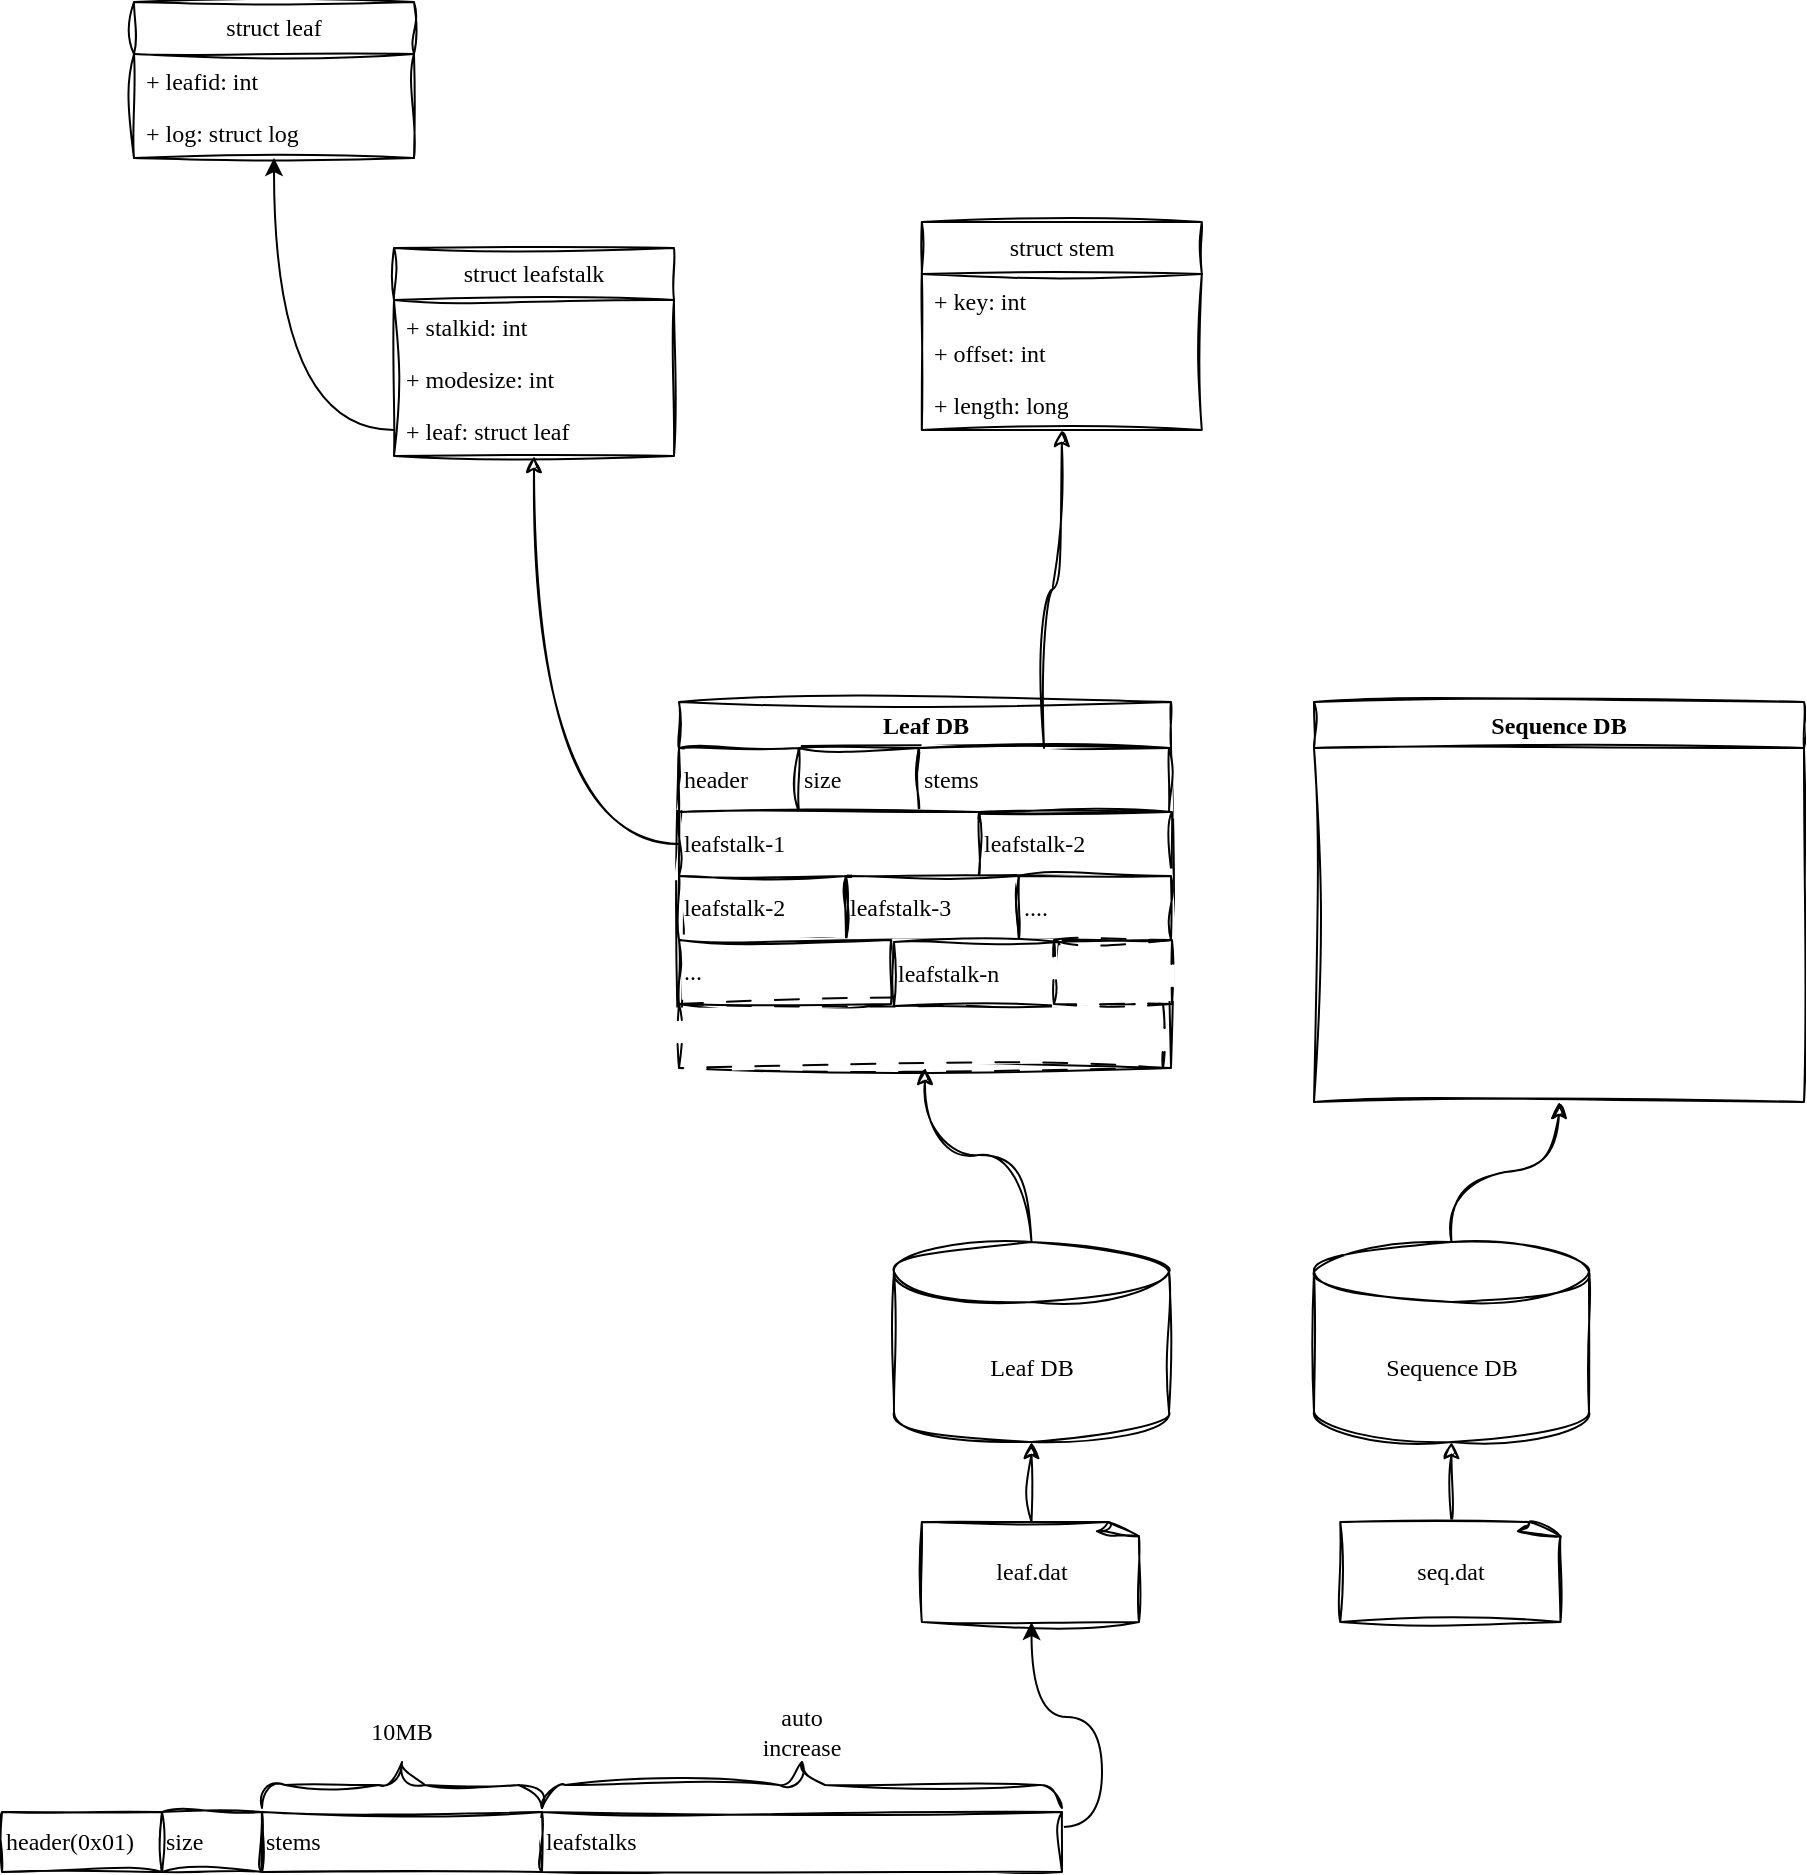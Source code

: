 <mxfile version="21.6.9" type="github">
  <diagram id="R2lEEEUBdFMjLlhIrx00" name="Page-1">
    <mxGraphModel dx="1811" dy="1635" grid="1" gridSize="10" guides="1" tooltips="1" connect="1" arrows="1" fold="1" page="1" pageScale="1" pageWidth="850" pageHeight="1100" math="0" shadow="0" extFonts="Permanent Marker^https://fonts.googleapis.com/css?family=Permanent+Marker">
      <root>
        <mxCell id="0" />
        <mxCell id="1" parent="0" />
        <mxCell id="-49k5zN9t-0JaPQ6YfO6-11" value="Leaf DB" style="swimlane;whiteSpace=wrap;html=1;sketch=1;curveFitting=1;jiggle=2;shadow=0;fontFamily=Comic Sans MS;" vertex="1" parent="1">
          <mxGeometry x="332.5" y="170" width="246" height="183" as="geometry" />
        </mxCell>
        <mxCell id="-49k5zN9t-0JaPQ6YfO6-60" value="header" style="rounded=0;whiteSpace=wrap;html=1;align=left;sketch=1;curveFitting=1;jiggle=2;shadow=0;fontFamily=Comic Sans MS;" vertex="1" parent="-49k5zN9t-0JaPQ6YfO6-11">
          <mxGeometry y="23" width="60" height="32" as="geometry" />
        </mxCell>
        <mxCell id="-49k5zN9t-0JaPQ6YfO6-61" value="size" style="rounded=0;whiteSpace=wrap;html=1;align=left;sketch=1;curveFitting=1;jiggle=2;shadow=0;fontFamily=Comic Sans MS;" vertex="1" parent="-49k5zN9t-0JaPQ6YfO6-11">
          <mxGeometry x="60" y="23" width="60" height="32" as="geometry" />
        </mxCell>
        <mxCell id="-49k5zN9t-0JaPQ6YfO6-62" value="stems" style="rounded=0;whiteSpace=wrap;html=1;align=left;sketch=1;curveFitting=1;jiggle=2;shadow=0;fontFamily=Comic Sans MS;" vertex="1" parent="-49k5zN9t-0JaPQ6YfO6-11">
          <mxGeometry x="120" y="23" width="125" height="32" as="geometry" />
        </mxCell>
        <mxCell id="-49k5zN9t-0JaPQ6YfO6-70" value="leafstalk-1" style="rounded=0;whiteSpace=wrap;html=1;align=left;sketch=1;curveFitting=1;jiggle=2;shadow=0;fontFamily=Comic Sans MS;" vertex="1" parent="-49k5zN9t-0JaPQ6YfO6-11">
          <mxGeometry y="55" width="150" height="32" as="geometry" />
        </mxCell>
        <mxCell id="-49k5zN9t-0JaPQ6YfO6-71" value="leafstalk-2" style="rounded=0;whiteSpace=wrap;html=1;align=left;sketch=1;curveFitting=1;jiggle=2;shadow=0;fontFamily=Comic Sans MS;" vertex="1" parent="-49k5zN9t-0JaPQ6YfO6-11">
          <mxGeometry x="150" y="55" width="96.5" height="32" as="geometry" />
        </mxCell>
        <mxCell id="-49k5zN9t-0JaPQ6YfO6-72" value="leafstalk-2" style="rounded=0;whiteSpace=wrap;html=1;align=left;sketch=1;curveFitting=1;jiggle=2;shadow=0;fontFamily=Comic Sans MS;" vertex="1" parent="-49k5zN9t-0JaPQ6YfO6-11">
          <mxGeometry y="87" width="83.5" height="32" as="geometry" />
        </mxCell>
        <mxCell id="-49k5zN9t-0JaPQ6YfO6-73" value="leafstalk-3" style="rounded=0;whiteSpace=wrap;html=1;align=left;sketch=1;curveFitting=1;jiggle=2;shadow=0;fontFamily=Comic Sans MS;" vertex="1" parent="-49k5zN9t-0JaPQ6YfO6-11">
          <mxGeometry x="83.5" y="87" width="86.5" height="32" as="geometry" />
        </mxCell>
        <mxCell id="-49k5zN9t-0JaPQ6YfO6-74" value="...." style="rounded=0;whiteSpace=wrap;html=1;align=left;sketch=1;curveFitting=1;jiggle=2;shadow=0;fontFamily=Comic Sans MS;" vertex="1" parent="-49k5zN9t-0JaPQ6YfO6-11">
          <mxGeometry x="170" y="87" width="76" height="32" as="geometry" />
        </mxCell>
        <mxCell id="-49k5zN9t-0JaPQ6YfO6-75" value="..." style="rounded=0;whiteSpace=wrap;html=1;align=left;sketch=1;curveFitting=1;jiggle=2;shadow=0;fontFamily=Comic Sans MS;" vertex="1" parent="-49k5zN9t-0JaPQ6YfO6-11">
          <mxGeometry y="119" width="106" height="32" as="geometry" />
        </mxCell>
        <mxCell id="-49k5zN9t-0JaPQ6YfO6-76" value="" style="rounded=0;whiteSpace=wrap;html=1;align=left;sketch=1;curveFitting=1;jiggle=2;shadow=0;fontFamily=Comic Sans MS;dashed=1;dashPattern=12 12;" vertex="1" parent="-49k5zN9t-0JaPQ6YfO6-11">
          <mxGeometry y="151" width="242" height="32" as="geometry" />
        </mxCell>
        <mxCell id="-49k5zN9t-0JaPQ6YfO6-77" value="leafstalk-n" style="rounded=0;whiteSpace=wrap;html=1;align=left;sketch=1;curveFitting=1;jiggle=2;shadow=0;fontFamily=Comic Sans MS;" vertex="1" parent="-49k5zN9t-0JaPQ6YfO6-11">
          <mxGeometry x="107.5" y="120" width="82.5" height="32" as="geometry" />
        </mxCell>
        <mxCell id="-49k5zN9t-0JaPQ6YfO6-57" style="edgeStyle=orthogonalEdgeStyle;rounded=0;orthogonalLoop=1;jettySize=auto;html=1;entryX=0.5;entryY=1;entryDx=0;entryDy=0;curved=1;sketch=1;curveFitting=1;jiggle=2;shadow=0;fontFamily=Comic Sans MS;" edge="1" parent="1" source="-49k5zN9t-0JaPQ6YfO6-50" target="-49k5zN9t-0JaPQ6YfO6-11">
          <mxGeometry relative="1" as="geometry" />
        </mxCell>
        <mxCell id="-49k5zN9t-0JaPQ6YfO6-50" value="Leaf DB" style="shape=cylinder3;whiteSpace=wrap;html=1;boundedLbl=1;backgroundOutline=1;size=15;sketch=1;curveFitting=1;jiggle=2;shadow=0;fontFamily=Comic Sans MS;" vertex="1" parent="1">
          <mxGeometry x="440" y="440" width="137.5" height="100" as="geometry" />
        </mxCell>
        <mxCell id="-49k5zN9t-0JaPQ6YfO6-58" style="edgeStyle=orthogonalEdgeStyle;rounded=0;orthogonalLoop=1;jettySize=auto;html=1;entryX=0.5;entryY=1;entryDx=0;entryDy=0;curved=1;sketch=1;curveFitting=1;jiggle=2;shadow=0;fontFamily=Comic Sans MS;" edge="1" parent="1" source="-49k5zN9t-0JaPQ6YfO6-51" target="-49k5zN9t-0JaPQ6YfO6-56">
          <mxGeometry relative="1" as="geometry" />
        </mxCell>
        <mxCell id="-49k5zN9t-0JaPQ6YfO6-51" value="Sequence DB" style="shape=cylinder3;whiteSpace=wrap;html=1;boundedLbl=1;backgroundOutline=1;size=15;sketch=1;curveFitting=1;jiggle=2;shadow=0;fontFamily=Comic Sans MS;" vertex="1" parent="1">
          <mxGeometry x="650" y="440" width="137.5" height="100" as="geometry" />
        </mxCell>
        <mxCell id="-49k5zN9t-0JaPQ6YfO6-54" value="" style="edgeStyle=orthogonalEdgeStyle;rounded=0;orthogonalLoop=1;jettySize=auto;html=1;sketch=1;curveFitting=1;jiggle=2;shadow=0;fontFamily=Comic Sans MS;" edge="1" parent="1" source="-49k5zN9t-0JaPQ6YfO6-52" target="-49k5zN9t-0JaPQ6YfO6-50">
          <mxGeometry relative="1" as="geometry" />
        </mxCell>
        <mxCell id="-49k5zN9t-0JaPQ6YfO6-52" value="leaf.dat" style="whiteSpace=wrap;html=1;shape=mxgraph.basic.document;align=center;horizontal=1;labelBorderColor=none;sketch=1;curveFitting=1;jiggle=2;shadow=0;fontFamily=Comic Sans MS;" vertex="1" parent="1">
          <mxGeometry x="453.91" y="580" width="109.69" height="50" as="geometry" />
        </mxCell>
        <mxCell id="-49k5zN9t-0JaPQ6YfO6-55" value="" style="edgeStyle=orthogonalEdgeStyle;rounded=0;orthogonalLoop=1;jettySize=auto;html=1;sketch=1;curveFitting=1;jiggle=2;shadow=0;fontFamily=Comic Sans MS;" edge="1" parent="1" source="-49k5zN9t-0JaPQ6YfO6-53" target="-49k5zN9t-0JaPQ6YfO6-51">
          <mxGeometry relative="1" as="geometry" />
        </mxCell>
        <mxCell id="-49k5zN9t-0JaPQ6YfO6-53" value="seq.dat" style="whiteSpace=wrap;html=1;shape=mxgraph.basic.document;align=center;sketch=1;curveFitting=1;jiggle=2;shadow=0;fontFamily=Comic Sans MS;" vertex="1" parent="1">
          <mxGeometry x="663.12" y="580" width="111.25" height="50" as="geometry" />
        </mxCell>
        <mxCell id="-49k5zN9t-0JaPQ6YfO6-56" value="Sequence DB" style="swimlane;whiteSpace=wrap;html=1;sketch=1;curveFitting=1;jiggle=2;shadow=0;fontFamily=Comic Sans MS;" vertex="1" parent="1">
          <mxGeometry x="650" y="170" width="245" height="200" as="geometry" />
        </mxCell>
        <mxCell id="-49k5zN9t-0JaPQ6YfO6-78" value="" style="rounded=0;whiteSpace=wrap;html=1;align=left;sketch=1;curveFitting=1;jiggle=2;shadow=0;fontFamily=Comic Sans MS;dashed=1;dashPattern=12 12;" vertex="1" parent="-49k5zN9t-0JaPQ6YfO6-56">
          <mxGeometry x="-130" y="119" width="59" height="32" as="geometry" />
        </mxCell>
        <mxCell id="-49k5zN9t-0JaPQ6YfO6-63" value="struct stem" style="swimlane;fontStyle=0;childLayout=stackLayout;horizontal=1;startSize=26;fillColor=none;horizontalStack=0;resizeParent=1;resizeParentMax=0;resizeLast=0;collapsible=1;marginBottom=0;whiteSpace=wrap;html=1;sketch=1;curveFitting=1;jiggle=2;fontFamily=Comic Sans MS;" vertex="1" parent="1">
          <mxGeometry x="453.91" y="-70" width="140" height="104" as="geometry" />
        </mxCell>
        <mxCell id="-49k5zN9t-0JaPQ6YfO6-64" value="+ key: int" style="text;strokeColor=none;fillColor=none;align=left;verticalAlign=top;spacingLeft=4;spacingRight=4;overflow=hidden;rotatable=0;points=[[0,0.5],[1,0.5]];portConstraint=eastwest;whiteSpace=wrap;html=1;sketch=1;curveFitting=1;jiggle=2;fontFamily=Comic Sans MS;" vertex="1" parent="-49k5zN9t-0JaPQ6YfO6-63">
          <mxGeometry y="26" width="140" height="26" as="geometry" />
        </mxCell>
        <mxCell id="-49k5zN9t-0JaPQ6YfO6-65" value="+ offset: int" style="text;strokeColor=none;fillColor=none;align=left;verticalAlign=top;spacingLeft=4;spacingRight=4;overflow=hidden;rotatable=0;points=[[0,0.5],[1,0.5]];portConstraint=eastwest;whiteSpace=wrap;html=1;sketch=1;curveFitting=1;jiggle=2;fontFamily=Comic Sans MS;" vertex="1" parent="-49k5zN9t-0JaPQ6YfO6-63">
          <mxGeometry y="52" width="140" height="26" as="geometry" />
        </mxCell>
        <mxCell id="-49k5zN9t-0JaPQ6YfO6-66" value="+ length: long" style="text;strokeColor=none;fillColor=none;align=left;verticalAlign=top;spacingLeft=4;spacingRight=4;overflow=hidden;rotatable=0;points=[[0,0.5],[1,0.5]];portConstraint=eastwest;whiteSpace=wrap;html=1;sketch=1;curveFitting=1;jiggle=2;fontFamily=Comic Sans MS;" vertex="1" parent="-49k5zN9t-0JaPQ6YfO6-63">
          <mxGeometry y="78" width="140" height="26" as="geometry" />
        </mxCell>
        <mxCell id="-49k5zN9t-0JaPQ6YfO6-79" value="header(0x01)" style="rounded=0;whiteSpace=wrap;html=1;align=left;fontFamily=Comic Sans MS;sketch=1;curveFitting=1;jiggle=2;" vertex="1" parent="1">
          <mxGeometry x="-6" y="725" width="80" height="30" as="geometry" />
        </mxCell>
        <mxCell id="-49k5zN9t-0JaPQ6YfO6-80" value="size" style="rounded=0;whiteSpace=wrap;html=1;align=left;fontFamily=Comic Sans MS;sketch=1;curveFitting=1;jiggle=2;" vertex="1" parent="1">
          <mxGeometry x="74" y="725" width="50" height="30" as="geometry" />
        </mxCell>
        <mxCell id="-49k5zN9t-0JaPQ6YfO6-81" value="stems" style="rounded=0;whiteSpace=wrap;html=1;align=left;fontFamily=Comic Sans MS;sketch=1;curveFitting=1;jiggle=2;" vertex="1" parent="1">
          <mxGeometry x="124" y="725" width="140" height="30" as="geometry" />
        </mxCell>
        <mxCell id="-49k5zN9t-0JaPQ6YfO6-82" value="" style="verticalLabelPosition=bottom;shadow=0;dashed=0;align=center;html=1;verticalAlign=top;strokeWidth=1;shape=mxgraph.mockup.markup.curlyBrace;whiteSpace=wrap;strokeColor=#000000;fontFamily=Comic Sans MS;sketch=1;curveFitting=1;jiggle=2;" vertex="1" parent="1">
          <mxGeometry x="124" y="700" width="140" height="23" as="geometry" />
        </mxCell>
        <mxCell id="-49k5zN9t-0JaPQ6YfO6-83" value="10MB" style="text;strokeColor=none;align=center;fillColor=none;html=1;verticalAlign=middle;whiteSpace=wrap;rounded=0;fontFamily=Comic Sans MS;sketch=1;curveFitting=1;jiggle=2;" vertex="1" parent="1">
          <mxGeometry x="164" y="670" width="60" height="30" as="geometry" />
        </mxCell>
        <mxCell id="-49k5zN9t-0JaPQ6YfO6-89" style="edgeStyle=orthogonalEdgeStyle;rounded=0;orthogonalLoop=1;jettySize=auto;html=1;entryX=0.5;entryY=1;entryDx=0;entryDy=0;entryPerimeter=0;curved=1;exitX=1;exitY=0.25;exitDx=0;exitDy=0;" edge="1" parent="1" source="-49k5zN9t-0JaPQ6YfO6-84" target="-49k5zN9t-0JaPQ6YfO6-52">
          <mxGeometry relative="1" as="geometry" />
        </mxCell>
        <mxCell id="-49k5zN9t-0JaPQ6YfO6-84" value="leafstalks" style="rounded=0;whiteSpace=wrap;html=1;align=left;fontFamily=Comic Sans MS;sketch=1;curveFitting=1;jiggle=2;" vertex="1" parent="1">
          <mxGeometry x="264" y="725" width="260" height="30" as="geometry" />
        </mxCell>
        <mxCell id="-49k5zN9t-0JaPQ6YfO6-85" value="" style="verticalLabelPosition=bottom;shadow=0;dashed=0;align=center;html=1;verticalAlign=top;strokeWidth=1;shape=mxgraph.mockup.markup.curlyBrace;whiteSpace=wrap;strokeColor=#000000;fontFamily=Comic Sans MS;sketch=1;curveFitting=1;jiggle=2;" vertex="1" parent="1">
          <mxGeometry x="264" y="700" width="260" height="23" as="geometry" />
        </mxCell>
        <mxCell id="-49k5zN9t-0JaPQ6YfO6-86" value="auto increase" style="text;strokeColor=none;align=center;fillColor=none;html=1;verticalAlign=middle;whiteSpace=wrap;rounded=0;fontFamily=Comic Sans MS;sketch=1;curveFitting=1;jiggle=2;" vertex="1" parent="1">
          <mxGeometry x="364" y="670" width="60" height="30" as="geometry" />
        </mxCell>
        <mxCell id="-49k5zN9t-0JaPQ6YfO6-91" value="struct leafstalk" style="swimlane;fontStyle=0;childLayout=stackLayout;horizontal=1;startSize=26;fillColor=none;horizontalStack=0;resizeParent=1;resizeParentMax=0;resizeLast=0;collapsible=1;marginBottom=0;whiteSpace=wrap;html=1;sketch=1;curveFitting=1;jiggle=2;fontFamily=Comic Sans MS;" vertex="1" parent="1">
          <mxGeometry x="190" y="-57" width="140" height="104" as="geometry">
            <mxRectangle x="190" y="-57" width="130" height="30" as="alternateBounds" />
          </mxGeometry>
        </mxCell>
        <mxCell id="-49k5zN9t-0JaPQ6YfO6-102" value="+ stalkid: int" style="text;strokeColor=none;fillColor=none;align=left;verticalAlign=top;spacingLeft=4;spacingRight=4;overflow=hidden;rotatable=0;points=[[0,0.5],[1,0.5]];portConstraint=eastwest;whiteSpace=wrap;html=1;sketch=1;curveFitting=1;jiggle=2;fontFamily=Comic Sans MS;" vertex="1" parent="-49k5zN9t-0JaPQ6YfO6-91">
          <mxGeometry y="26" width="140" height="26" as="geometry" />
        </mxCell>
        <mxCell id="-49k5zN9t-0JaPQ6YfO6-92" value="+ modesize: int" style="text;strokeColor=none;fillColor=none;align=left;verticalAlign=top;spacingLeft=4;spacingRight=4;overflow=hidden;rotatable=0;points=[[0,0.5],[1,0.5]];portConstraint=eastwest;whiteSpace=wrap;html=1;sketch=1;curveFitting=1;jiggle=2;fontFamily=Comic Sans MS;" vertex="1" parent="-49k5zN9t-0JaPQ6YfO6-91">
          <mxGeometry y="52" width="140" height="26" as="geometry" />
        </mxCell>
        <mxCell id="-49k5zN9t-0JaPQ6YfO6-93" value="+ leaf: struct leaf" style="text;strokeColor=none;fillColor=none;align=left;verticalAlign=top;spacingLeft=4;spacingRight=4;overflow=hidden;rotatable=0;points=[[0,0.5],[1,0.5]];portConstraint=eastwest;whiteSpace=wrap;html=1;sketch=1;curveFitting=1;jiggle=2;fontFamily=Comic Sans MS;" vertex="1" parent="-49k5zN9t-0JaPQ6YfO6-91">
          <mxGeometry y="78" width="140" height="26" as="geometry" />
        </mxCell>
        <mxCell id="-49k5zN9t-0JaPQ6YfO6-90" style="edgeStyle=orthogonalEdgeStyle;rounded=0;orthogonalLoop=1;jettySize=auto;html=1;curved=1;sketch=1;curveFitting=1;jiggle=2;" edge="1" parent="1" source="-49k5zN9t-0JaPQ6YfO6-62" target="-49k5zN9t-0JaPQ6YfO6-63">
          <mxGeometry relative="1" as="geometry" />
        </mxCell>
        <mxCell id="-49k5zN9t-0JaPQ6YfO6-95" style="edgeStyle=orthogonalEdgeStyle;rounded=0;orthogonalLoop=1;jettySize=auto;html=1;curved=1;sketch=1;curveFitting=1;jiggle=2;" edge="1" parent="1" source="-49k5zN9t-0JaPQ6YfO6-70" target="-49k5zN9t-0JaPQ6YfO6-91">
          <mxGeometry relative="1" as="geometry" />
        </mxCell>
        <mxCell id="-49k5zN9t-0JaPQ6YfO6-96" value="struct leaf" style="swimlane;fontStyle=0;childLayout=stackLayout;horizontal=1;startSize=26;fillColor=none;horizontalStack=0;resizeParent=1;resizeParentMax=0;resizeLast=0;collapsible=1;marginBottom=0;whiteSpace=wrap;html=1;sketch=1;curveFitting=1;jiggle=2;fontFamily=Comic Sans MS;" vertex="1" parent="1">
          <mxGeometry x="60" y="-180" width="140" height="78" as="geometry" />
        </mxCell>
        <mxCell id="-49k5zN9t-0JaPQ6YfO6-97" value="+ leafid: int" style="text;strokeColor=none;fillColor=none;align=left;verticalAlign=top;spacingLeft=4;spacingRight=4;overflow=hidden;rotatable=0;points=[[0,0.5],[1,0.5]];portConstraint=eastwest;whiteSpace=wrap;html=1;sketch=1;curveFitting=1;jiggle=2;fontFamily=Comic Sans MS;" vertex="1" parent="-49k5zN9t-0JaPQ6YfO6-96">
          <mxGeometry y="26" width="140" height="26" as="geometry" />
        </mxCell>
        <mxCell id="-49k5zN9t-0JaPQ6YfO6-98" value="+ log: struct log" style="text;strokeColor=none;fillColor=none;align=left;verticalAlign=top;spacingLeft=4;spacingRight=4;overflow=hidden;rotatable=0;points=[[0,0.5],[1,0.5]];portConstraint=eastwest;whiteSpace=wrap;html=1;sketch=1;curveFitting=1;jiggle=2;fontFamily=Comic Sans MS;" vertex="1" parent="-49k5zN9t-0JaPQ6YfO6-96">
          <mxGeometry y="52" width="140" height="26" as="geometry" />
        </mxCell>
        <mxCell id="-49k5zN9t-0JaPQ6YfO6-103" style="edgeStyle=orthogonalEdgeStyle;rounded=0;orthogonalLoop=1;jettySize=auto;html=1;curved=1;" edge="1" parent="1" source="-49k5zN9t-0JaPQ6YfO6-93" target="-49k5zN9t-0JaPQ6YfO6-96">
          <mxGeometry relative="1" as="geometry" />
        </mxCell>
      </root>
    </mxGraphModel>
  </diagram>
</mxfile>
